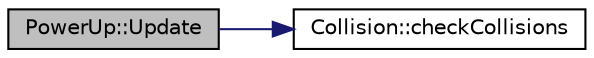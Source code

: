 digraph "PowerUp::Update"
{
  edge [fontname="Helvetica",fontsize="10",labelfontname="Helvetica",labelfontsize="10"];
  node [fontname="Helvetica",fontsize="10",shape=record];
  rankdir="LR";
  Node12 [label="PowerUp::Update",height=0.2,width=0.4,color="black", fillcolor="grey75", style="filled", fontcolor="black"];
  Node12 -> Node13 [color="midnightblue",fontsize="10",style="solid",fontname="Helvetica"];
  Node13 [label="Collision::checkCollisions",height=0.2,width=0.4,color="black", fillcolor="white", style="filled",URL="$namespace_collision.html#a923349ef590084c8fe4c085f2f75b97d"];
}
